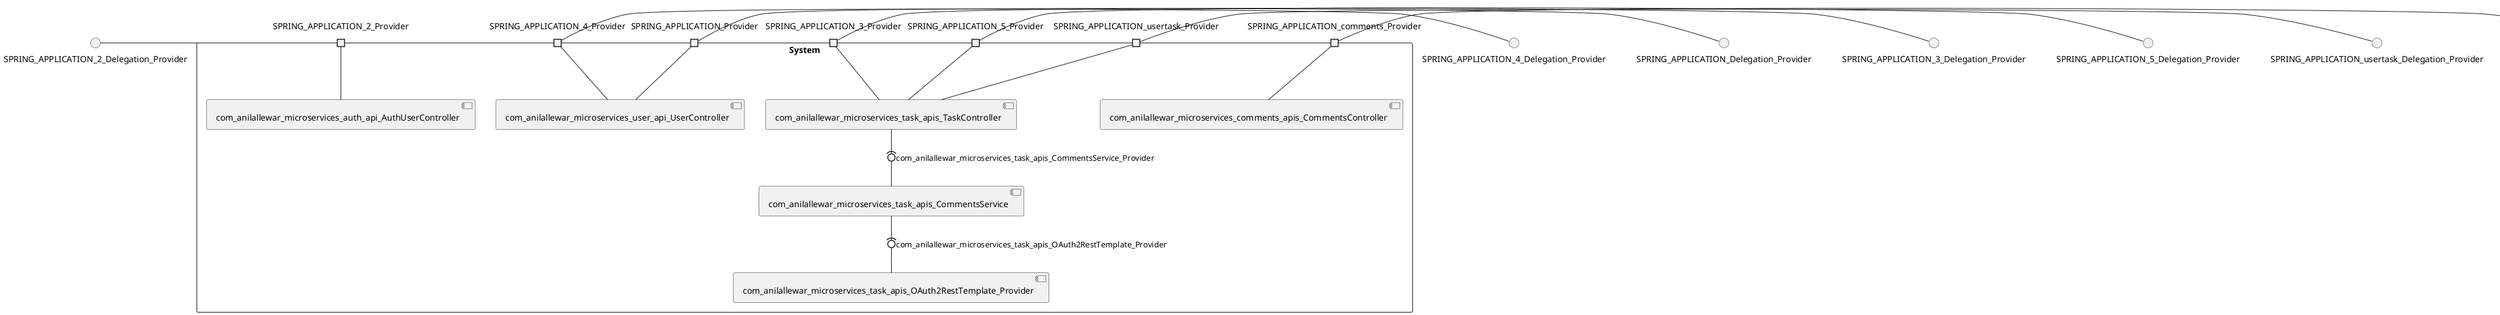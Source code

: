 @startuml
skinparam fixCircleLabelOverlapping true
skinparam componentStyle uml2
() SPRING_APPLICATION_2_Delegation_Provider
() SPRING_APPLICATION_3_Delegation_Provider
() SPRING_APPLICATION_4_Delegation_Provider
() SPRING_APPLICATION_5_Delegation_Provider
() SPRING_APPLICATION_Delegation_Provider
() SPRING_APPLICATION_comments_Delegation_Provider
() SPRING_APPLICATION_usertask_Delegation_Provider
rectangle System {
[com_anilallewar_microservices_auth_api_AuthUserController] [[anilallewar-microservices-basics-spring-boot.repository#_2xzwGv0oEe674L9jyXxNZA]]
[com_anilallewar_microservices_comments_apis_CommentsController] [[anilallewar-microservices-basics-spring-boot.repository#_2xzwGv0oEe674L9jyXxNZA]]
[com_anilallewar_microservices_task_apis_CommentsService] [[anilallewar-microservices-basics-spring-boot.repository#_2xzwGv0oEe674L9jyXxNZA]]
[com_anilallewar_microservices_task_apis_OAuth2RestTemplate_Provider] [[anilallewar-microservices-basics-spring-boot.repository#_2xzwGv0oEe674L9jyXxNZA]]
[com_anilallewar_microservices_task_apis_TaskController] [[anilallewar-microservices-basics-spring-boot.repository#_2xzwGv0oEe674L9jyXxNZA]]
[com_anilallewar_microservices_user_api_UserController] [[anilallewar-microservices-basics-spring-boot.repository#_2xzwGv0oEe674L9jyXxNZA]]
port SPRING_APPLICATION_2_Provider
SPRING_APPLICATION_2_Delegation_Provider - SPRING_APPLICATION_2_Provider
SPRING_APPLICATION_2_Provider - [com_anilallewar_microservices_auth_api_AuthUserController]
port SPRING_APPLICATION_3_Provider
SPRING_APPLICATION_3_Delegation_Provider - SPRING_APPLICATION_3_Provider
SPRING_APPLICATION_3_Provider - [com_anilallewar_microservices_task_apis_TaskController]
port SPRING_APPLICATION_4_Provider
SPRING_APPLICATION_4_Delegation_Provider - SPRING_APPLICATION_4_Provider
SPRING_APPLICATION_4_Provider - [com_anilallewar_microservices_user_api_UserController]
port SPRING_APPLICATION_5_Provider
SPRING_APPLICATION_5_Delegation_Provider - SPRING_APPLICATION_5_Provider
SPRING_APPLICATION_5_Provider - [com_anilallewar_microservices_task_apis_TaskController]
port SPRING_APPLICATION_Provider
SPRING_APPLICATION_Delegation_Provider - SPRING_APPLICATION_Provider
SPRING_APPLICATION_Provider - [com_anilallewar_microservices_user_api_UserController]
port SPRING_APPLICATION_comments_Provider
SPRING_APPLICATION_comments_Delegation_Provider - SPRING_APPLICATION_comments_Provider
SPRING_APPLICATION_comments_Provider - [com_anilallewar_microservices_comments_apis_CommentsController]
port SPRING_APPLICATION_usertask_Provider
SPRING_APPLICATION_usertask_Delegation_Provider - SPRING_APPLICATION_usertask_Provider
SPRING_APPLICATION_usertask_Provider - [com_anilallewar_microservices_task_apis_TaskController]
[com_anilallewar_microservices_task_apis_TaskController] -(0- [com_anilallewar_microservices_task_apis_CommentsService] : com_anilallewar_microservices_task_apis_CommentsService_Provider
[com_anilallewar_microservices_task_apis_CommentsService] -(0- [com_anilallewar_microservices_task_apis_OAuth2RestTemplate_Provider] : com_anilallewar_microservices_task_apis_OAuth2RestTemplate_Provider
}

@enduml
